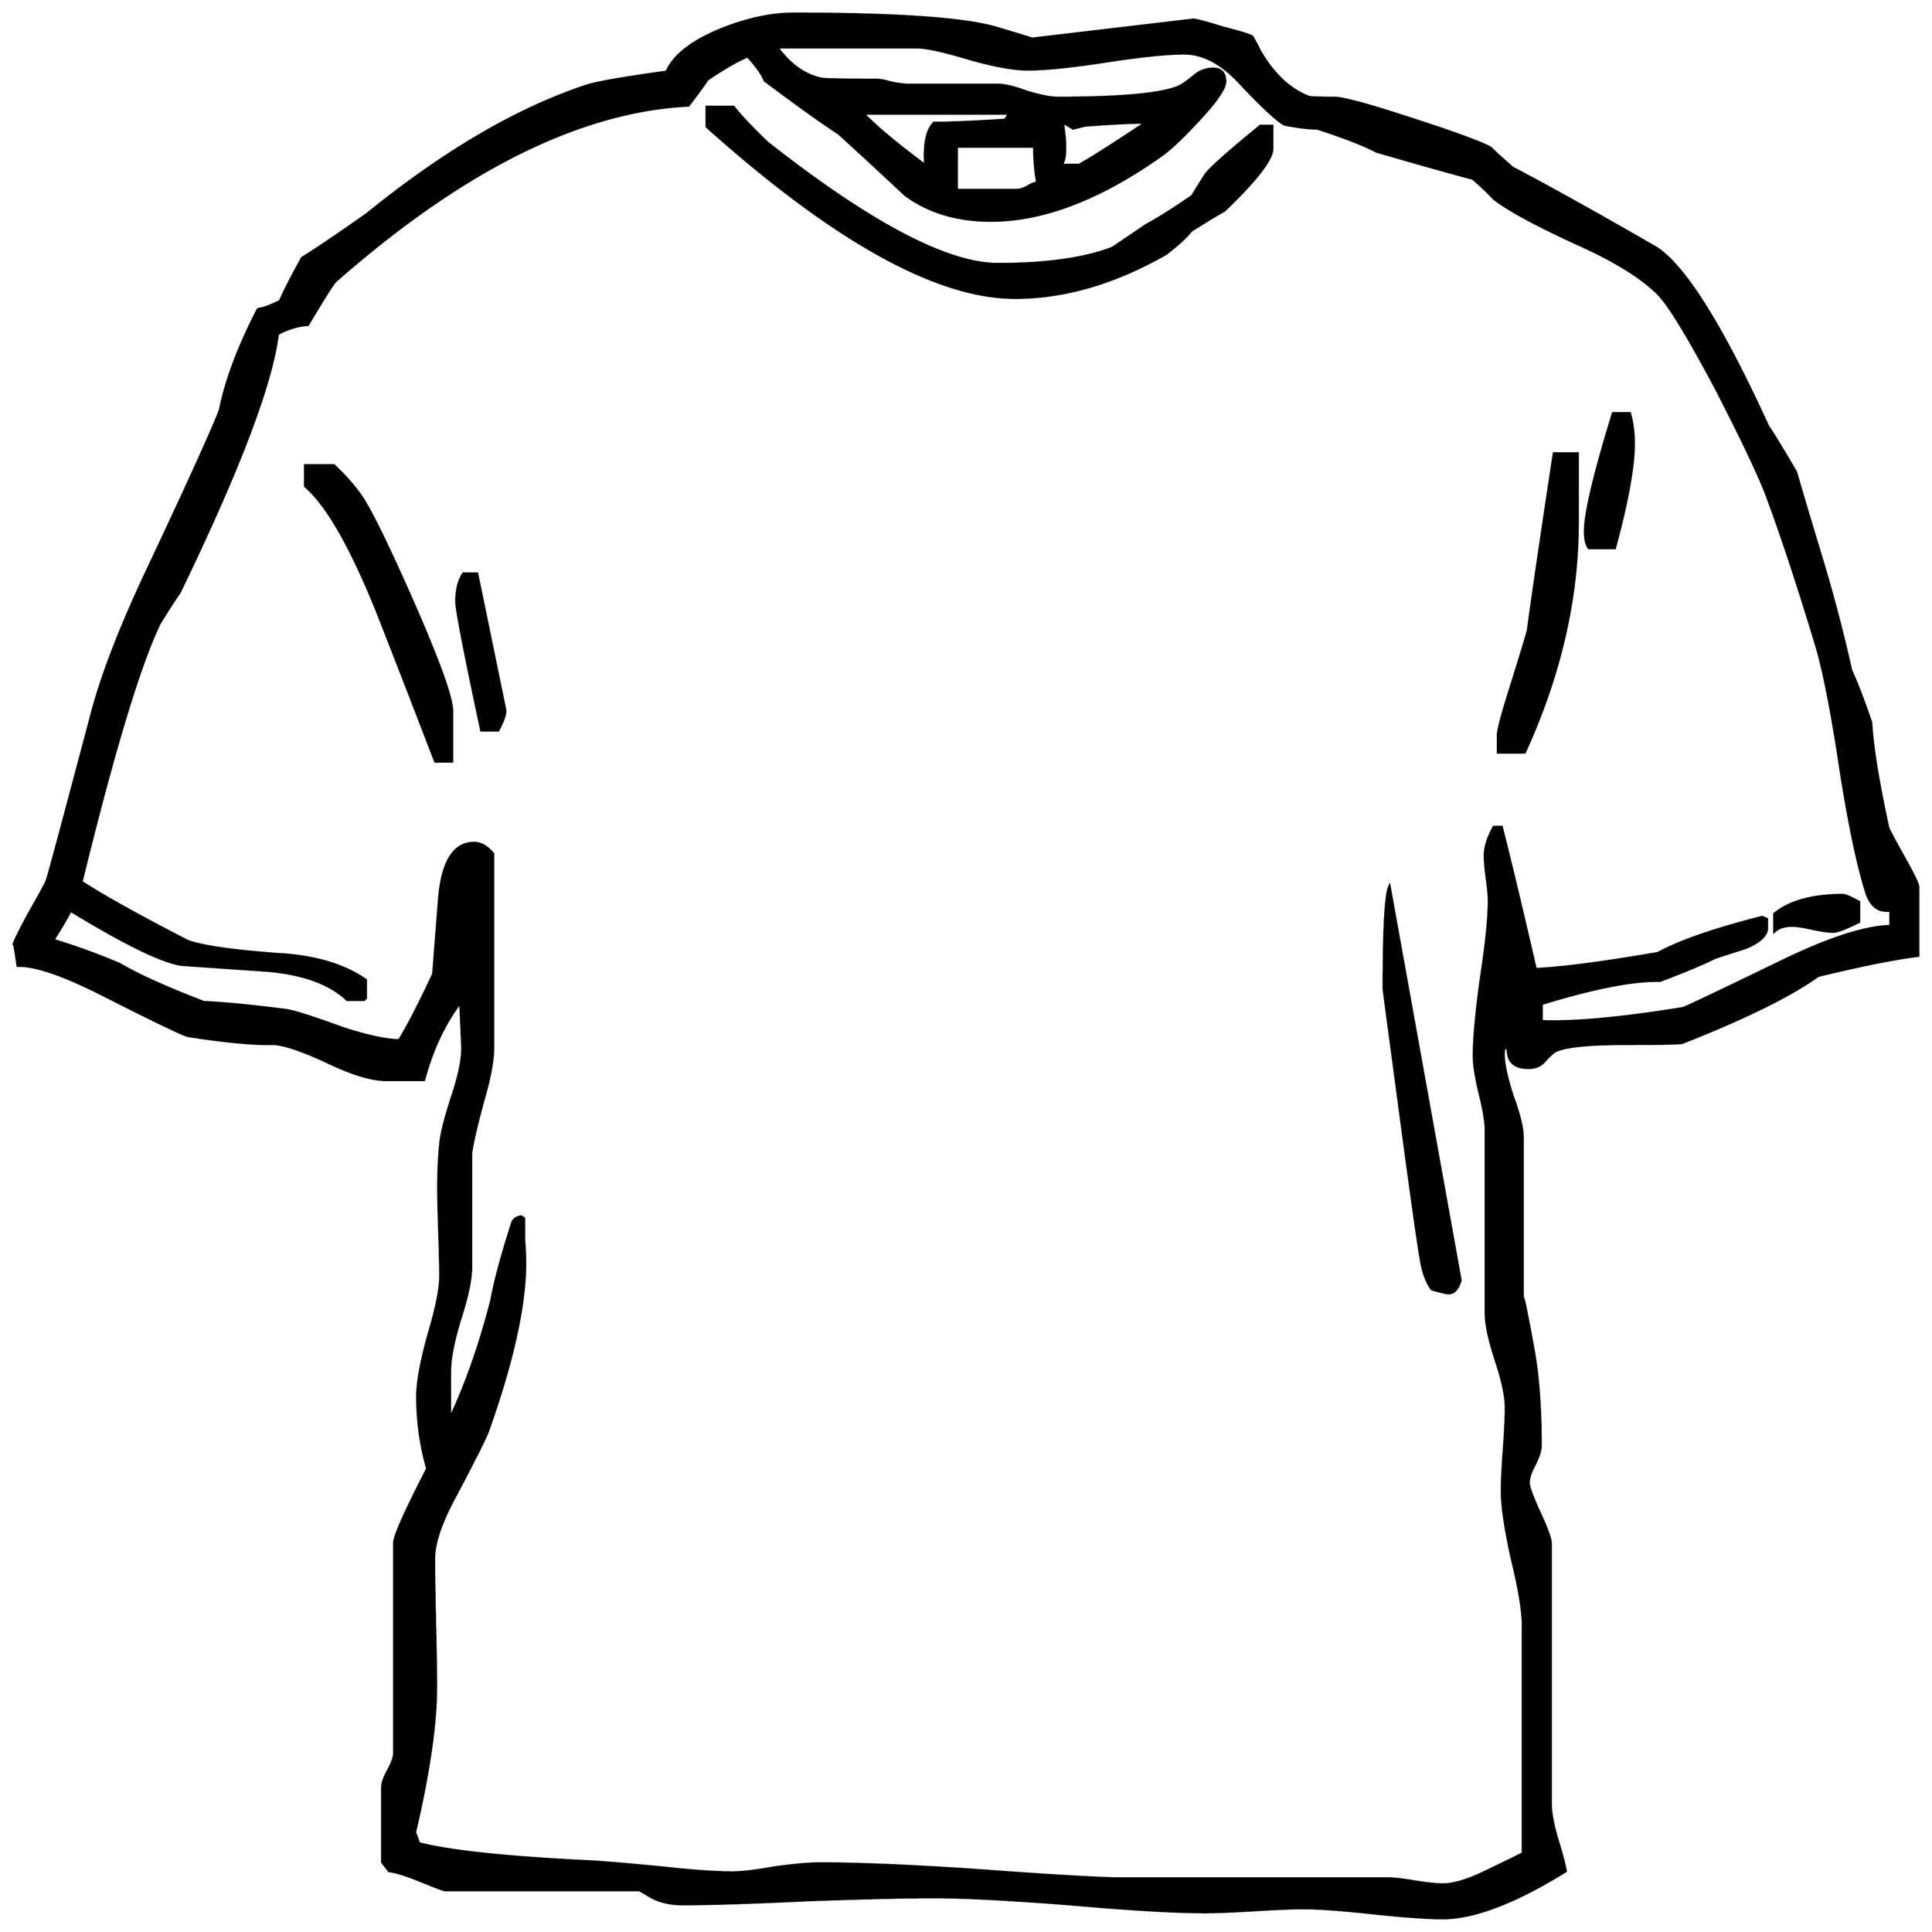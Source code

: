


\begin{tikzpicture}[y=0.80pt, x=0.80pt, yscale=-1.0, xscale=1.0, inner sep=0pt, outer sep=0pt]
\begin{scope}[shift={(100.0,1695.0)},nonzero rule]
  \path[draw=.,fill=.,line width=1.600pt] (1984.0,-581.0) ..
    controls (1961.333,-578.333) and (1928.0,-571.667) ..
    (1884.0,-561.0) .. controls (1856.0,-541.0) and
    (1810.667,-518.667) .. (1748.0,-494.0) .. controls
    (1742.667,-493.333) and (1724.333,-493.0) .. (1693.0,-493.0) ..
    controls (1655.667,-493.0) and (1632.0,-490.667) ..
    (1622.0,-486.0) .. controls (1619.333,-484.667) and
    (1615.667,-481.333) .. (1611.0,-476.0) .. controls
    (1607.0,-471.333) and (1601.667,-469.0) .. (1595.0,-469.0) ..
    controls (1581.0,-469.0) and (1574.0,-475.0) ..
    (1574.0,-487.0) -- (1572.0,-491.0) .. controls
    (1570.667,-489.0) and (1570.0,-486.333) .. (1570.0,-483.0) ..
    controls (1570.0,-473.667) and (1573.0,-459.667) ..
    (1579.0,-441.0) .. controls (1585.667,-423.0) and
    (1589.0,-409.333) .. (1589.0,-400.0) -- (1589.0,-239.0) ..
    controls (1589.0,-245.0) and (1592.667,-227.667) ..
    (1600.0,-187.0) .. controls (1604.667,-161.0) and
    (1607.0,-129.333) .. (1607.0,-92.0) .. controls (1607.0,-87.333)
    and (1605.0,-81.0) .. (1601.0,-73.0) .. controls
    (1597.0,-65.667) and (1595.0,-59.667) .. (1595.0,-55.0) ..
    controls (1595.0,-51.0) and (1598.667,-41.0) .. (1606.0,-25.0)
    .. controls (1613.333,-9.0) and (1617.0,1.0) .. (1617.0,5.0)
    -- (1617.0,265.0) .. controls (1617.0,273.667) and
    (1619.0,285.0) .. (1623.0,299.0) .. controls (1628.333,316.333)
    and (1631.333,327.667) .. (1632.0,333.0) .. controls
    (1581.333,364.333) and (1540.333,380.0) .. (1509.0,380.0) ..
    controls (1493.667,380.0) and (1470.333,378.333) .. (1439.0,375.0)
    .. controls (1408.333,371.667) and (1385.333,370.0) ..
    (1370.0,370.0) .. controls (1359.333,370.0) and (1343.0,370.667)
    .. (1321.0,372.0) .. controls (1299.0,373.333) and
    (1282.667,374.0) .. (1272.0,374.0) .. controls (1242.0,374.0)
    and (1196.667,371.333) .. (1136.0,366.0) .. controls
    (1076.0,361.333) and (1031.0,359.0) .. (1001.0,359.0) ..
    controls (973.0,359.0) and (931.0,360.0) .. (875.0,362.0) ..
    controls (819.667,364.667) and (778.0,366.0) .. (750.0,366.0) ..
    controls (738.0,366.0) and (727.667,363.667) .. (719.0,359.0) ..
    controls (711.0,354.333) and (707.0,352.0) .. (707.0,352.0) --
    (513.0,352.0) .. controls (511.667,352.0) and (503.667,349.0) ..
    (489.0,343.0) .. controls (474.333,337.0) and (463.667,333.667) ..
    (457.0,333.0) -- (450.0,324.0) -- (450.0,249.0) .. controls
    (450.0,245.0) and (452.0,239.333) .. (456.0,232.0) .. controls
    (460.0,224.667) and (462.0,219.0) .. (462.0,215.0) --
    (462.0,5.0) .. controls (462.0,-1.667) and (473.0,-26.333) ..
    (495.0,-69.0) .. controls (488.333,-92.333) and (485.0,-116.333)
    .. (485.0,-141.0) .. controls (485.0,-155.0) and
    (488.667,-175.333) .. (496.0,-202.0) .. controls (504.0,-228.667)
    and (508.0,-248.333) .. (508.0,-261.0) .. controls
    (508.0,-271.0) and (507.667,-285.667) .. (507.0,-305.0) ..
    controls (506.333,-325.0) and (506.0,-340.0) .. (506.0,-350.0)
    .. controls (506.0,-366.0) and (506.667,-380.333) ..
    (508.0,-393.0) .. controls (508.667,-402.333) and (512.667,-418.333)
    .. (520.0,-441.0) .. controls (526.667,-461.0) and
    (530.0,-477.0) .. (530.0,-489.0) .. controls (530.0,-490.333)
    and (529.333,-505.333) .. (528.0,-534.0) .. controls
    (512.0,-512.667) and (500.0,-487.0) .. (492.0,-457.0) --
    (454.0,-457.0) .. controls (440.0,-457.0) and (421.0,-462.667)
    .. (397.0,-474.0) .. controls (373.0,-485.333) and
    (355.0,-491.667) .. (343.0,-493.0) .. controls (323.667,-492.333)
    and (294.667,-495.0) .. (256.0,-501.0) .. controls
    (249.333,-503.0) and (221.0,-516.667) .. (171.0,-542.0) ..
    controls (131.667,-562.0) and (103.333,-571.667) .. (86.0,-571.0)
    .. controls (83.333,-589.667) and (82.0,-596.667) .. (82.0,-592.0)
    .. controls (82.0,-594.0) and (87.0,-604.333) .. (97.0,-623.0)
    .. controls (107.667,-641.667) and (113.667,-652.667) ..
    (115.0,-656.0) .. controls (115.667,-656.667) and (130.667,-712.333)
    .. (160.0,-823.0) .. controls (170.667,-863.667) and
    (190.667,-914.667) .. (220.0,-976.0) .. controls (257.333,-1055.333)
    and (280.0,-1105.333) .. (288.0,-1126.0) .. controls
    (294.0,-1156.0) and (306.667,-1189.667) .. (326.0,-1227.0) ..
    controls (331.333,-1227.667) and (338.667,-1230.333) ..
    (348.0,-1235.0) .. controls (352.667,-1245.667) and
    (360.0,-1260.0) .. (370.0,-1278.0) .. controls
    (386.0,-1288.0) and (407.667,-1302.667) .. (435.0,-1322.0) ..
    controls (512.333,-1384.667) and (585.333,-1427.333) ..
    (654.0,-1450.0) .. controls (664.0,-1453.333) and
    (690.667,-1458.0) .. (734.0,-1464.0) .. controls
    (741.333,-1480.667) and (760.0,-1495.0) .. (790.0,-1507.0) ..
    controls (815.333,-1517.0) and (839.0,-1522.0) ..
    (861.0,-1522.0) .. controls (963.667,-1522.0) and
    (1031.0,-1517.333) .. (1063.0,-1508.0) .. controls
    (1087.667,-1500.667) and (1099.667,-1497.0) .. (1099.0,-1497.0) --
    (1260.0,-1516.0) .. controls (1262.667,-1516.0) and
    (1272.667,-1513.333) .. (1290.0,-1508.0) .. controls
    (1308.0,-1503.333) and (1317.667,-1500.333) .. (1319.0,-1499.0) ..
    controls (1321.0,-1495.667) and (1323.667,-1490.667) ..
    (1327.0,-1484.0) .. controls (1340.333,-1461.333) and
    (1356.333,-1446.333) .. (1375.0,-1439.0) .. controls
    (1376.333,-1438.333) and (1385.0,-1438.0) .. (1401.0,-1438.0) ..
    controls (1409.667,-1438.0) and (1435.333,-1431.0) ..
    (1478.0,-1417.0) .. controls (1521.333,-1403.0) and
    (1547.667,-1393.333) .. (1557.0,-1388.0) .. controls
    (1561.667,-1383.333) and (1569.0,-1376.667) .. (1579.0,-1368.0) ..
    controls (1611.0,-1351.333) and (1658.333,-1325.0) ..
    (1721.0,-1289.0) .. controls (1749.667,-1271.667) and
    (1787.333,-1212.0) .. (1834.0,-1110.0) .. controls
    (1840.667,-1100.0) and (1850.0,-1084.667) .. (1862.0,-1064.0) ..
    controls (1867.333,-1045.333) and (1875.667,-1017.333) ..
    (1887.0,-980.0) .. controls (1898.333,-942.667) and
    (1908.333,-904.667) .. (1917.0,-866.0) .. controls
    (1922.333,-854.667) and (1929.0,-837.333) .. (1937.0,-814.0) ..
    controls (1938.333,-790.0) and (1944.0,-755.0) ..
    (1954.0,-709.0) .. controls (1955.333,-705.667) and
    (1960.667,-695.667) .. (1970.0,-679.0) .. controls
    (1979.333,-662.333) and (1984.0,-652.667) .. (1984.0,-650.0) --
    (1984.0,-581.0) -- cycle(1212.0,-1413.0) .. controls
    (1198.667,-1413.0) and (1178.667,-1412.0) .. (1152.0,-1410.0) ..
    controls (1149.333,-1409.333) and (1145.333,-1408.333) ..
    (1140.0,-1407.0) -- (1130.0,-1413.0) .. controls
    (1131.333,-1402.333) and (1132.0,-1396.0) .. (1132.0,-1394.0) --
    (1132.0,-1383.0) .. controls (1132.0,-1379.0) and
    (1131.0,-1375.0) .. (1129.0,-1371.0) -- (1146.0,-1371.0) ..
    controls (1158.0,-1377.667) and (1180.0,-1391.667) ..
    (1212.0,-1413.0) -- cycle(1104.0,-1353.0) .. controls
    (1102.0,-1365.0) and (1101.0,-1377.0) .. (1101.0,-1389.0) --
    (1024.0,-1389.0) -- (1024.0,-1346.0) -- (1084.0,-1346.0) ..
    controls (1086.667,-1346.0) and (1090.0,-1347.0) ..
    (1094.0,-1349.0) .. controls (1098.0,-1351.667) and
    (1101.333,-1353.0) .. (1104.0,-1353.0) --
    cycle(1076.0,-1422.0) -- (931.0,-1422.0) .. controls
    (943.0,-1409.333) and (963.333,-1392.333) .. (992.0,-1371.0) --
    (992.0,-1376.0) .. controls (991.333,-1394.0) and
    (994.333,-1406.333) .. (1001.0,-1413.0) .. controls
    (1017.0,-1413.0) and (1040.667,-1414.0) .. (1072.0,-1416.0) --
    (1076.0,-1422.0) -- cycle(1956.0,-611.0) -- (1956.0,-626.0)
    -- (1952.0,-626.0) .. controls (1942.667,-626.0) and
    (1936.0,-632.0) .. (1932.0,-644.0) .. controls
    (1923.333,-671.333) and (1914.667,-712.667) .. (1906.0,-768.0) ..
    controls (1897.333,-826.0) and (1889.0,-868.0) ..
    (1881.0,-894.0) .. controls (1863.0,-953.333) and
    (1846.667,-1002.667) .. (1832.0,-1042.0) .. controls
    (1824.0,-1062.667) and (1807.333,-1097.667) .. (1782.0,-1147.0) ..
    controls (1754.0,-1199.667) and (1734.667,-1231.333) ..
    (1724.0,-1242.0) .. controls (1707.333,-1258.667) and
    (1680.333,-1275.333) .. (1643.0,-1292.0) .. controls
    (1602.333,-1310.667) and (1574.667,-1325.667) .. (1560.0,-1337.0) ..
    controls (1556.0,-1341.667) and (1549.0,-1348.333) ..
    (1539.0,-1357.0) .. controls (1516.333,-1363.0) and
    (1484.333,-1372.0) .. (1443.0,-1384.0) .. controls
    (1430.333,-1390.667) and (1410.667,-1398.333) .. (1384.0,-1407.0) ..
    controls (1376.0,-1407.0) and (1365.0,-1408.333) ..
    (1351.0,-1411.0) .. controls (1343.667,-1415.0) and
    (1328.667,-1429.0) .. (1306.0,-1453.0) .. controls
    (1288.0,-1472.333) and (1269.667,-1482.0) .. (1251.0,-1482.0) ..
    controls (1233.667,-1482.0) and (1207.667,-1479.333) ..
    (1173.0,-1474.0) .. controls (1138.333,-1468.667) and
    (1112.333,-1466.0) .. (1095.0,-1466.0) .. controls
    (1080.333,-1466.0) and (1060.333,-1469.667) .. (1035.0,-1477.0) ..
    controls (1010.333,-1484.333) and (993.667,-1488.0) ..
    (985.0,-1488.0) -- (845.0,-1488.0) .. controls
    (857.667,-1470.667) and (872.333,-1460.333) .. (889.0,-1457.0) ..
    controls (892.333,-1456.333) and (910.333,-1456.0) ..
    (943.0,-1456.0) .. controls (947.0,-1456.0) and
    (952.333,-1455.0) .. (959.0,-1453.0) .. controls
    (966.333,-1451.667) and (972.0,-1451.0) .. (976.0,-1451.0) --
    (1065.0,-1451.0) .. controls (1071.667,-1451.0) and
    (1081.333,-1448.667) .. (1094.0,-1444.0) .. controls
    (1107.333,-1440.0) and (1117.333,-1438.0) .. (1124.0,-1438.0) ..
    controls (1187.333,-1438.0) and (1227.667,-1441.667) ..
    (1245.0,-1449.0) .. controls (1248.333,-1450.333) and
    (1253.667,-1454.0) .. (1261.0,-1460.0) .. controls
    (1266.333,-1464.667) and (1272.667,-1467.0) .. (1280.0,-1467.0) ..
    controls (1288.0,-1467.0) and (1292.0,-1462.667) ..
    (1292.0,-1454.0) .. controls (1292.0,-1447.333) and
    (1283.333,-1434.667) .. (1266.0,-1416.0) .. controls
    (1249.333,-1398.0) and (1236.667,-1386.0) .. (1228.0,-1380.0) ..
    controls (1166.667,-1336.667) and (1110.0,-1315.0) ..
    (1058.0,-1315.0) .. controls (1024.0,-1315.0) and
    (995.333,-1323.667) .. (972.0,-1341.0) .. controls
    (950.0,-1361.667) and (928.0,-1382.0) .. (906.0,-1402.0) ..
    controls (888.667,-1413.333) and (864.0,-1431.0) ..
    (832.0,-1455.0) .. controls (829.333,-1461.667) and
    (823.667,-1469.667) .. (815.0,-1479.0) .. controls
    (805.0,-1475.0) and (791.667,-1467.333) .. (775.0,-1456.0) ..
    controls (771.0,-1450.0) and (764.667,-1441.333) ..
    (756.0,-1430.0) .. controls (648.0,-1424.667) and
    (530.667,-1366.333) .. (404.0,-1255.0) .. controls
    (402.0,-1253.667) and (392.667,-1239.0) .. (376.0,-1211.0) ..
    controls (366.0,-1210.333) and (356.0,-1207.333) ..
    (346.0,-1202.0) .. controls (340.0,-1152.667) and
    (307.333,-1066.667) .. (248.0,-944.0) .. controls (243.333,-937.333)
    and (236.667,-927.0) .. (228.0,-913.0) .. controls
    (208.0,-871.667) and (182.0,-785.667) .. (150.0,-655.0) ..
    controls (172.667,-640.333) and (208.0,-620.667) .. (256.0,-596.0)
    .. controls (270.667,-590.667) and (300.667,-586.333) ..
    (346.0,-583.0) .. controls (382.667,-581.0) and (412.0,-572.333)
    .. (434.0,-557.0) -- (434.0,-539.0) -- (432.0,-537.0) --
    (415.0,-537.0) .. controls (398.333,-553.0) and (372.333,-562.667)
    .. (337.0,-566.0) .. controls (307.667,-568.0) and
    (278.667,-570.0) .. (250.0,-572.0) .. controls (230.667,-574.667)
    and (193.667,-592.667) .. (139.0,-626.0) .. controls
    (135.667,-619.333) and (130.0,-609.667) .. (122.0,-597.0) ..
    controls (144.0,-590.333) and (166.0,-582.333) .. (188.0,-573.0)
    .. controls (206.0,-562.333) and (234.0,-549.667) ..
    (272.0,-535.0) .. controls (290.667,-534.333) and (318.333,-531.667)
    .. (355.0,-527.0) .. controls (363.0,-525.667) and
    (381.667,-519.667) .. (411.0,-509.0) .. controls (435.667,-501.0)
    and (454.333,-497.0) .. (467.0,-497.0) .. controls
    (475.667,-511.0) and (487.0,-533.0) .. (501.0,-563.0) ..
    controls (503.0,-589.0) and (505.0,-614.667) .. (507.0,-640.0)
    .. controls (510.333,-676.0) and (522.0,-694.0) ..
    (542.0,-694.0) .. controls (548.667,-694.0) and (555.0,-690.333)
    .. (561.0,-683.0) -- (561.0,-489.0) .. controls
    (561.0,-476.333) and (557.667,-458.667) .. (551.0,-436.0) ..
    controls (544.333,-411.333) and (540.333,-394.0) .. (539.0,-384.0)
    .. controls (539.0,-384.0) and (539.0,-346.0) ..
    (539.0,-270.0) .. controls (539.0,-258.0) and (535.333,-240.667)
    .. (528.0,-218.0) .. controls (521.333,-196.0) and
    (518.0,-179.0) .. (518.0,-167.0) -- (518.0,-120.0) ..
    controls (534.0,-154.0) and (547.667,-193.0) .. (559.0,-237.0)
    .. controls (562.333,-255.667) and (569.333,-281.667) ..
    (580.0,-315.0) .. controls (581.333,-318.333) and (584.333,-320.333)
    .. (589.0,-321.0) -- (592.0,-319.0) .. controls
    (592.0,-313.667) and (592.0,-306.333) .. (592.0,-297.0) ..
    controls (592.667,-287.0) and (593.0,-279.667) .. (593.0,-275.0)
    .. controls (593.0,-232.333) and (580.667,-176.333) ..
    (556.0,-107.0) .. controls (554.0,-101.0) and (543.333,-79.667)
    .. (524.0,-43.0) .. controls (509.333,-16.333) and (502.0,5.0)
    .. (502.0,21.0) .. controls (502.0,35.0) and (502.333,56.333) ..
    (503.0,85.0) .. controls (503.667,113.667) and (504.0,135.0) ..
    (504.0,149.0) .. controls (504.0,185.667) and (497.0,234.0) ..
    (483.0,294.0) -- (487.0,305.0) .. controls (518.333,313.0) and
    (575.333,319.0) .. (658.0,323.0) .. controls (670.667,323.667) and
    (694.333,325.667) .. (729.0,329.0) .. controls (759.0,332.333) and
    (782.667,334.0) .. (800.0,334.0) .. controls (809.333,334.0) and
    (823.333,332.333) .. (842.0,329.0) .. controls (861.333,326.333) and
    (876.333,325.0) .. (887.0,325.0) .. controls (923.667,325.0) and
    (973.0,327.0) .. (1035.0,331.0) .. controls (1107.0,336.333)
    and (1156.333,339.333) .. (1183.0,340.0) .. controls
    (1183.0,340.0) and (1273.333,340.0) .. (1454.0,340.0) ..
    controls (1460.0,340.0) and (1469.0,341.0) .. (1481.0,343.0)
    .. controls (1493.667,345.0) and (1503.0,346.0) ..
    (1509.0,346.0) .. controls (1519.667,346.0) and (1533.333,342.0)
    .. (1550.0,334.0) .. controls (1562.667,328.0) and
    (1575.667,321.667) .. (1589.0,315.0) -- (1589.0,88.0) ..
    controls (1589.0,73.333) and (1585.333,51.0) .. (1578.0,21.0) ..
    controls (1571.333,-9.0) and (1568.0,-31.667) .. (1568.0,-47.0)
    .. controls (1568.0,-56.333) and (1568.667,-70.0) ..
    (1570.0,-88.0) .. controls (1571.333,-106.667) and
    (1572.0,-120.667) .. (1572.0,-130.0) .. controls
    (1572.0,-141.333) and (1568.667,-157.0) .. (1562.0,-177.0) ..
    controls (1555.333,-197.667) and (1552.0,-213.0) ..
    (1552.0,-223.0) -- (1552.0,-406.0) .. controls
    (1552.0,-414.667) and (1550.0,-427.0) .. (1546.0,-443.0) ..
    controls (1542.0,-459.667) and (1540.0,-472.333) ..
    (1540.0,-481.0) .. controls (1540.0,-498.333) and
    (1542.333,-524.0) .. (1547.0,-558.0) .. controls
    (1552.333,-592.667) and (1555.0,-618.667) .. (1555.0,-636.0) ..
    controls (1555.0,-641.333) and (1554.333,-648.667) ..
    (1553.0,-658.0) .. controls (1551.667,-668.0) and
    (1551.0,-675.667) .. (1551.0,-681.0) .. controls
    (1551.0,-689.667) and (1554.0,-699.333) .. (1560.0,-710.0) --
    (1568.0,-710.0) .. controls (1576.0,-678.667) and
    (1587.333,-631.333) .. (1602.0,-568.0) .. controls
    (1629.333,-569.333) and (1670.0,-574.667) .. (1724.0,-584.0) ..
    controls (1746.0,-596.0) and (1780.667,-608.0) ..
    (1828.0,-620.0) -- (1833.0,-618.0) -- (1833.0,-609.0) ..
    controls (1833.0,-601.667) and (1826.0,-595.0) ..
    (1812.0,-589.0) .. controls (1801.333,-585.667) and
    (1791.0,-582.333) .. (1781.0,-579.0) .. controls
    (1769.0,-573.0) and (1750.667,-565.333) .. (1726.0,-556.0) ..
    controls (1699.333,-556.667) and (1660.0,-549.0) ..
    (1608.0,-533.0) -- (1608.0,-516.0) .. controls
    (1640.0,-514.667) and (1687.0,-519.0) .. (1749.0,-529.0) ..
    controls (1753.0,-530.333) and (1787.333,-546.667) ..
    (1852.0,-578.0) .. controls (1896.667,-599.333) and
    (1931.333,-610.333) .. (1956.0,-611.0) -- cycle(1700.0,-1093.0)
    .. controls (1700.0,-1069.667) and (1693.667,-1034.667) ..
    (1681.0,-988.0) -- (1655.0,-988.0) .. controls
    (1652.333,-991.333) and (1651.0,-997.0) .. (1651.0,-1005.0) ..
    controls (1651.0,-1023.0) and (1660.333,-1062.333) ..
    (1679.0,-1123.0) -- (1696.0,-1123.0) .. controls
    (1698.667,-1113.667) and (1700.0,-1103.667) .. (1700.0,-1093.0) --
    cycle(1644.0,-1014.0) .. controls (1644.0,-938.0) and
    (1626.333,-861.333) .. (1591.0,-784.0) -- (1564.0,-784.0) --
    (1564.0,-801.0) .. controls (1564.0,-806.333) and
    (1568.333,-822.667) .. (1577.0,-850.0) .. controls
    (1587.0,-882.0) and (1592.667,-900.667) .. (1594.0,-906.0) ..
    controls (1599.333,-945.333) and (1608.0,-1004.333) ..
    (1620.0,-1083.0) -- (1644.0,-1083.0) -- (1644.0,-1014.0) --
    cycle(1925.0,-615.0) .. controls (1911.667,-608.333) and
    (1903.0,-605.0) .. (1899.0,-605.0) .. controls
    (1894.333,-605.0) and (1887.333,-606.0) .. (1878.0,-608.0) ..
    controls (1869.333,-610.0) and (1862.667,-611.0) ..
    (1858.0,-611.0) .. controls (1850.0,-611.0) and
    (1844.0,-609.0) .. (1840.0,-605.0) -- (1840.0,-623.0) ..
    controls (1855.333,-635.667) and (1878.333,-642.0) ..
    (1909.0,-642.0) .. controls (1911.0,-642.0) and
    (1916.333,-639.667) .. (1925.0,-635.0) -- (1925.0,-615.0) --
    cycle(1339.0,-1387.0) .. controls (1339.0,-1376.333) and
    (1323.0,-1355.667) .. (1291.0,-1325.0) .. controls
    (1283.667,-1321.0) and (1272.667,-1314.333) .. (1258.0,-1305.0) ..
    controls (1253.333,-1299.0) and (1245.0,-1291.333) ..
    (1233.0,-1282.0) .. controls (1181.667,-1252.667) and
    (1131.333,-1238.0) .. (1082.0,-1238.0) .. controls
    (1004.0,-1238.0) and (901.333,-1295.0) .. (774.0,-1409.0) --
    (774.0,-1429.0) -- (801.0,-1429.0) .. controls
    (807.667,-1420.333) and (819.0,-1408.333) .. (835.0,-1393.0) ..
    controls (937.667,-1312.333) and (1014.333,-1272.0) ..
    (1065.0,-1272.0) .. controls (1113.0,-1272.0) and
    (1151.0,-1277.333) .. (1179.0,-1288.0) .. controls
    (1187.0,-1293.333) and (1198.333,-1301.0) .. (1213.0,-1311.0) ..
    controls (1224.333,-1317.0) and (1239.667,-1326.667) ..
    (1259.0,-1340.0) .. controls (1261.667,-1344.667) and
    (1266.0,-1351.667) .. (1272.0,-1361.0) .. controls
    (1276.0,-1367.0) and (1294.333,-1383.333) .. (1327.0,-1410.0) --
    (1339.0,-1410.0) -- (1339.0,-1387.0) -- cycle(1527.0,-257.0)
    .. controls (1524.333,-248.333) and (1520.333,-244.0) ..
    (1515.0,-244.0) .. controls (1513.0,-244.0) and
    (1507.333,-245.333) .. (1498.0,-248.0) .. controls
    (1493.333,-254.667) and (1490.0,-263.0) .. (1488.0,-273.0) ..
    controls (1485.333,-285.667) and (1476.667,-347.333) ..
    (1462.0,-458.0) .. controls (1454.0,-517.333) and
    (1450.0,-547.333) .. (1450.0,-548.0) .. controls
    (1450.0,-610.0) and (1452.0,-644.333) .. (1456.0,-651.0) --
    (1527.0,-257.0) -- cycle(573.0,-827.0) .. controls
    (573.667,-823.0) and (571.333,-816.0) .. (566.0,-806.0) --
    (549.0,-806.0) .. controls (532.333,-884.0) and (524.0,-927.0)
    .. (524.0,-935.0) .. controls (524.0,-946.333) and
    (526.333,-955.667) .. (531.0,-963.0) -- (545.0,-963.0) --
    (573.0,-827.0) -- cycle(520.0,-775.0) -- (503.0,-775.0) ..
    controls (484.333,-823.667) and (465.333,-872.667) .. (446.0,-922.0)
    .. controls (419.333,-988.667) and (395.0,-1031.333) ..
    (373.0,-1050.0) -- (373.0,-1071.0) -- (402.0,-1071.0) ..
    controls (413.333,-1060.333) and (422.667,-1049.667) ..
    (430.0,-1039.0) .. controls (440.0,-1023.667) and
    (457.333,-988.0) .. (482.0,-932.0) .. controls (507.333,-874.0)
    and (520.0,-838.667) .. (520.0,-826.0) -- (520.0,-775.0) --
    cycle;
\end{scope}

\end{tikzpicture}

